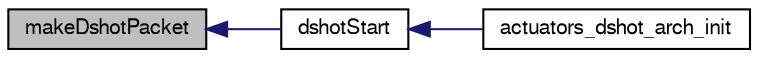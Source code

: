digraph "makeDshotPacket"
{
  edge [fontname="FreeSans",fontsize="10",labelfontname="FreeSans",labelfontsize="10"];
  node [fontname="FreeSans",fontsize="10",shape=record];
  rankdir="LR";
  Node1 [label="makeDshotPacket",height=0.2,width=0.4,color="black", fillcolor="grey75", style="filled", fontcolor="black"];
  Node1 -> Node2 [dir="back",color="midnightblue",fontsize="10",style="solid",fontname="FreeSans"];
  Node2 [label="dshotStart",height=0.2,width=0.4,color="black", fillcolor="white", style="filled",URL="$esc__dshot_8h.html#a016263bbfd016452191cd9e4e345b1dc",tooltip="Configures and activates the DSHOT peripheral. "];
  Node2 -> Node3 [dir="back",color="midnightblue",fontsize="10",style="solid",fontname="FreeSans"];
  Node3 [label="actuators_dshot_arch_init",height=0.2,width=0.4,color="black", fillcolor="white", style="filled",URL="$actuators__dshot_8h.html#a1d673a4808cd523c8c47d82ef0c56f29",tooltip="Arch dependent init. "];
}
